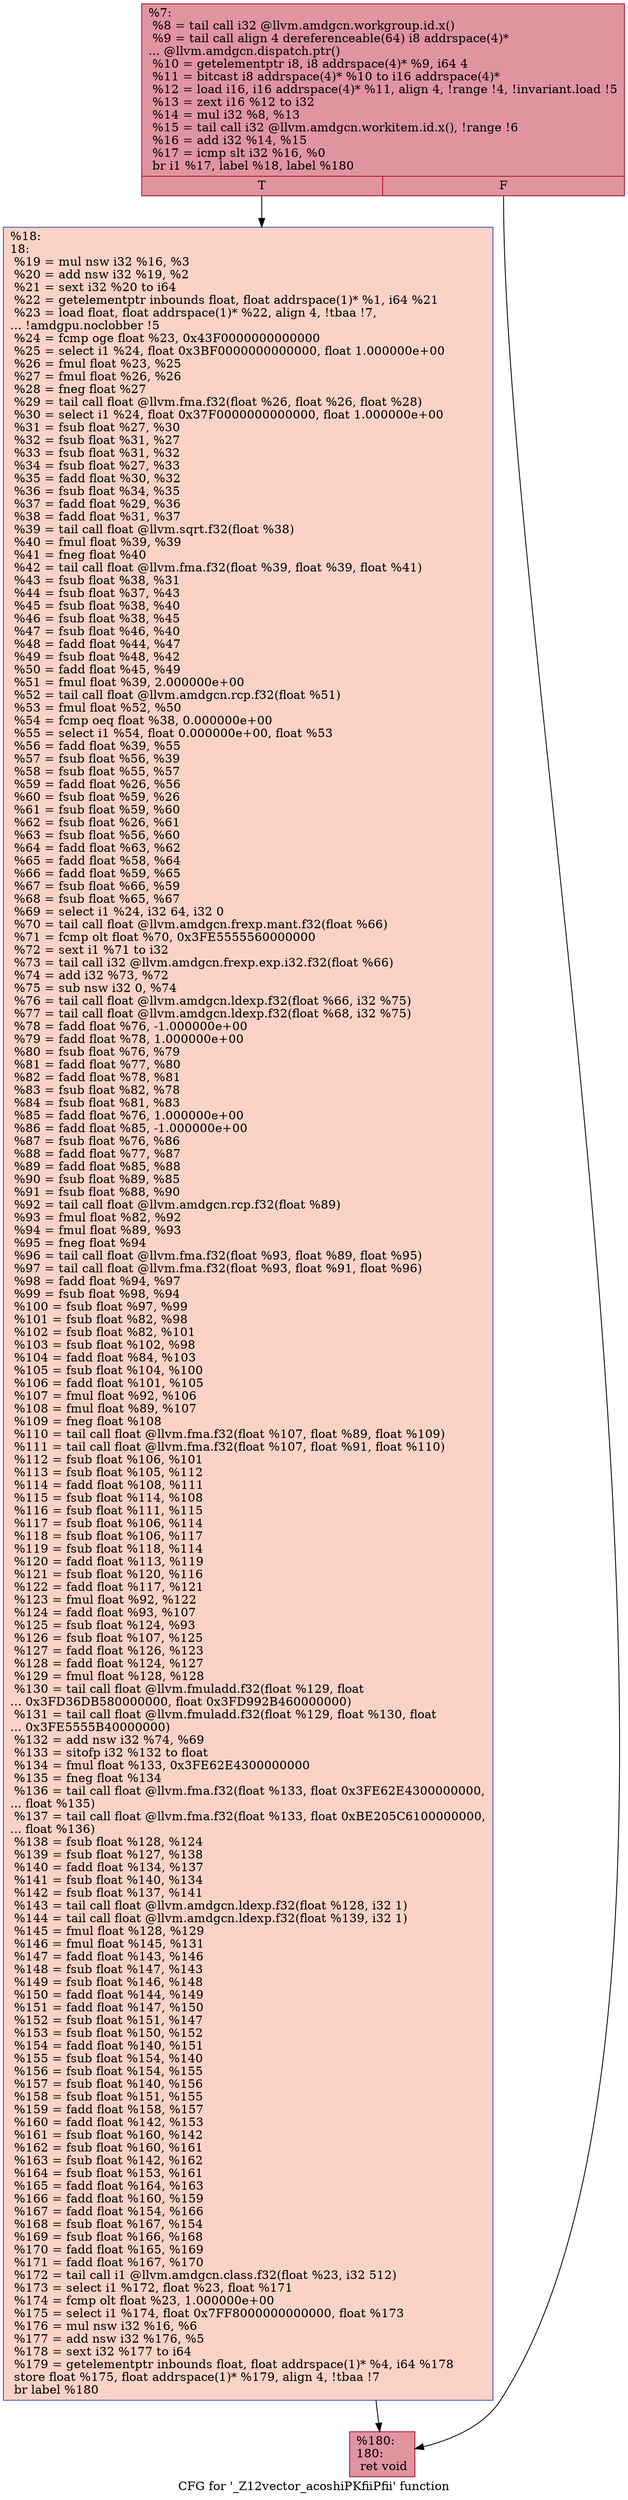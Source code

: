 digraph "CFG for '_Z12vector_acoshiPKfiiPfii' function" {
	label="CFG for '_Z12vector_acoshiPKfiiPfii' function";

	Node0x5abfc50 [shape=record,color="#b70d28ff", style=filled, fillcolor="#b70d2870",label="{%7:\l  %8 = tail call i32 @llvm.amdgcn.workgroup.id.x()\l  %9 = tail call align 4 dereferenceable(64) i8 addrspace(4)*\l... @llvm.amdgcn.dispatch.ptr()\l  %10 = getelementptr i8, i8 addrspace(4)* %9, i64 4\l  %11 = bitcast i8 addrspace(4)* %10 to i16 addrspace(4)*\l  %12 = load i16, i16 addrspace(4)* %11, align 4, !range !4, !invariant.load !5\l  %13 = zext i16 %12 to i32\l  %14 = mul i32 %8, %13\l  %15 = tail call i32 @llvm.amdgcn.workitem.id.x(), !range !6\l  %16 = add i32 %14, %15\l  %17 = icmp slt i32 %16, %0\l  br i1 %17, label %18, label %180\l|{<s0>T|<s1>F}}"];
	Node0x5abfc50:s0 -> Node0x5ac1b80;
	Node0x5abfc50:s1 -> Node0x5ac1c10;
	Node0x5ac1b80 [shape=record,color="#3d50c3ff", style=filled, fillcolor="#f59c7d70",label="{%18:\l18:                                               \l  %19 = mul nsw i32 %16, %3\l  %20 = add nsw i32 %19, %2\l  %21 = sext i32 %20 to i64\l  %22 = getelementptr inbounds float, float addrspace(1)* %1, i64 %21\l  %23 = load float, float addrspace(1)* %22, align 4, !tbaa !7,\l... !amdgpu.noclobber !5\l  %24 = fcmp oge float %23, 0x43F0000000000000\l  %25 = select i1 %24, float 0x3BF0000000000000, float 1.000000e+00\l  %26 = fmul float %23, %25\l  %27 = fmul float %26, %26\l  %28 = fneg float %27\l  %29 = tail call float @llvm.fma.f32(float %26, float %26, float %28)\l  %30 = select i1 %24, float 0x37F0000000000000, float 1.000000e+00\l  %31 = fsub float %27, %30\l  %32 = fsub float %31, %27\l  %33 = fsub float %31, %32\l  %34 = fsub float %27, %33\l  %35 = fadd float %30, %32\l  %36 = fsub float %34, %35\l  %37 = fadd float %29, %36\l  %38 = fadd float %31, %37\l  %39 = tail call float @llvm.sqrt.f32(float %38)\l  %40 = fmul float %39, %39\l  %41 = fneg float %40\l  %42 = tail call float @llvm.fma.f32(float %39, float %39, float %41)\l  %43 = fsub float %38, %31\l  %44 = fsub float %37, %43\l  %45 = fsub float %38, %40\l  %46 = fsub float %38, %45\l  %47 = fsub float %46, %40\l  %48 = fadd float %44, %47\l  %49 = fsub float %48, %42\l  %50 = fadd float %45, %49\l  %51 = fmul float %39, 2.000000e+00\l  %52 = tail call float @llvm.amdgcn.rcp.f32(float %51)\l  %53 = fmul float %52, %50\l  %54 = fcmp oeq float %38, 0.000000e+00\l  %55 = select i1 %54, float 0.000000e+00, float %53\l  %56 = fadd float %39, %55\l  %57 = fsub float %56, %39\l  %58 = fsub float %55, %57\l  %59 = fadd float %26, %56\l  %60 = fsub float %59, %26\l  %61 = fsub float %59, %60\l  %62 = fsub float %26, %61\l  %63 = fsub float %56, %60\l  %64 = fadd float %63, %62\l  %65 = fadd float %58, %64\l  %66 = fadd float %59, %65\l  %67 = fsub float %66, %59\l  %68 = fsub float %65, %67\l  %69 = select i1 %24, i32 64, i32 0\l  %70 = tail call float @llvm.amdgcn.frexp.mant.f32(float %66)\l  %71 = fcmp olt float %70, 0x3FE5555560000000\l  %72 = sext i1 %71 to i32\l  %73 = tail call i32 @llvm.amdgcn.frexp.exp.i32.f32(float %66)\l  %74 = add i32 %73, %72\l  %75 = sub nsw i32 0, %74\l  %76 = tail call float @llvm.amdgcn.ldexp.f32(float %66, i32 %75)\l  %77 = tail call float @llvm.amdgcn.ldexp.f32(float %68, i32 %75)\l  %78 = fadd float %76, -1.000000e+00\l  %79 = fadd float %78, 1.000000e+00\l  %80 = fsub float %76, %79\l  %81 = fadd float %77, %80\l  %82 = fadd float %78, %81\l  %83 = fsub float %82, %78\l  %84 = fsub float %81, %83\l  %85 = fadd float %76, 1.000000e+00\l  %86 = fadd float %85, -1.000000e+00\l  %87 = fsub float %76, %86\l  %88 = fadd float %77, %87\l  %89 = fadd float %85, %88\l  %90 = fsub float %89, %85\l  %91 = fsub float %88, %90\l  %92 = tail call float @llvm.amdgcn.rcp.f32(float %89)\l  %93 = fmul float %82, %92\l  %94 = fmul float %89, %93\l  %95 = fneg float %94\l  %96 = tail call float @llvm.fma.f32(float %93, float %89, float %95)\l  %97 = tail call float @llvm.fma.f32(float %93, float %91, float %96)\l  %98 = fadd float %94, %97\l  %99 = fsub float %98, %94\l  %100 = fsub float %97, %99\l  %101 = fsub float %82, %98\l  %102 = fsub float %82, %101\l  %103 = fsub float %102, %98\l  %104 = fadd float %84, %103\l  %105 = fsub float %104, %100\l  %106 = fadd float %101, %105\l  %107 = fmul float %92, %106\l  %108 = fmul float %89, %107\l  %109 = fneg float %108\l  %110 = tail call float @llvm.fma.f32(float %107, float %89, float %109)\l  %111 = tail call float @llvm.fma.f32(float %107, float %91, float %110)\l  %112 = fsub float %106, %101\l  %113 = fsub float %105, %112\l  %114 = fadd float %108, %111\l  %115 = fsub float %114, %108\l  %116 = fsub float %111, %115\l  %117 = fsub float %106, %114\l  %118 = fsub float %106, %117\l  %119 = fsub float %118, %114\l  %120 = fadd float %113, %119\l  %121 = fsub float %120, %116\l  %122 = fadd float %117, %121\l  %123 = fmul float %92, %122\l  %124 = fadd float %93, %107\l  %125 = fsub float %124, %93\l  %126 = fsub float %107, %125\l  %127 = fadd float %126, %123\l  %128 = fadd float %124, %127\l  %129 = fmul float %128, %128\l  %130 = tail call float @llvm.fmuladd.f32(float %129, float\l... 0x3FD36DB580000000, float 0x3FD992B460000000)\l  %131 = tail call float @llvm.fmuladd.f32(float %129, float %130, float\l... 0x3FE5555B40000000)\l  %132 = add nsw i32 %74, %69\l  %133 = sitofp i32 %132 to float\l  %134 = fmul float %133, 0x3FE62E4300000000\l  %135 = fneg float %134\l  %136 = tail call float @llvm.fma.f32(float %133, float 0x3FE62E4300000000,\l... float %135)\l  %137 = tail call float @llvm.fma.f32(float %133, float 0xBE205C6100000000,\l... float %136)\l  %138 = fsub float %128, %124\l  %139 = fsub float %127, %138\l  %140 = fadd float %134, %137\l  %141 = fsub float %140, %134\l  %142 = fsub float %137, %141\l  %143 = tail call float @llvm.amdgcn.ldexp.f32(float %128, i32 1)\l  %144 = tail call float @llvm.amdgcn.ldexp.f32(float %139, i32 1)\l  %145 = fmul float %128, %129\l  %146 = fmul float %145, %131\l  %147 = fadd float %143, %146\l  %148 = fsub float %147, %143\l  %149 = fsub float %146, %148\l  %150 = fadd float %144, %149\l  %151 = fadd float %147, %150\l  %152 = fsub float %151, %147\l  %153 = fsub float %150, %152\l  %154 = fadd float %140, %151\l  %155 = fsub float %154, %140\l  %156 = fsub float %154, %155\l  %157 = fsub float %140, %156\l  %158 = fsub float %151, %155\l  %159 = fadd float %158, %157\l  %160 = fadd float %142, %153\l  %161 = fsub float %160, %142\l  %162 = fsub float %160, %161\l  %163 = fsub float %142, %162\l  %164 = fsub float %153, %161\l  %165 = fadd float %164, %163\l  %166 = fadd float %160, %159\l  %167 = fadd float %154, %166\l  %168 = fsub float %167, %154\l  %169 = fsub float %166, %168\l  %170 = fadd float %165, %169\l  %171 = fadd float %167, %170\l  %172 = tail call i1 @llvm.amdgcn.class.f32(float %23, i32 512)\l  %173 = select i1 %172, float %23, float %171\l  %174 = fcmp olt float %23, 1.000000e+00\l  %175 = select i1 %174, float 0x7FF8000000000000, float %173\l  %176 = mul nsw i32 %16, %6\l  %177 = add nsw i32 %176, %5\l  %178 = sext i32 %177 to i64\l  %179 = getelementptr inbounds float, float addrspace(1)* %4, i64 %178\l  store float %175, float addrspace(1)* %179, align 4, !tbaa !7\l  br label %180\l}"];
	Node0x5ac1b80 -> Node0x5ac1c10;
	Node0x5ac1c10 [shape=record,color="#b70d28ff", style=filled, fillcolor="#b70d2870",label="{%180:\l180:                                              \l  ret void\l}"];
}
